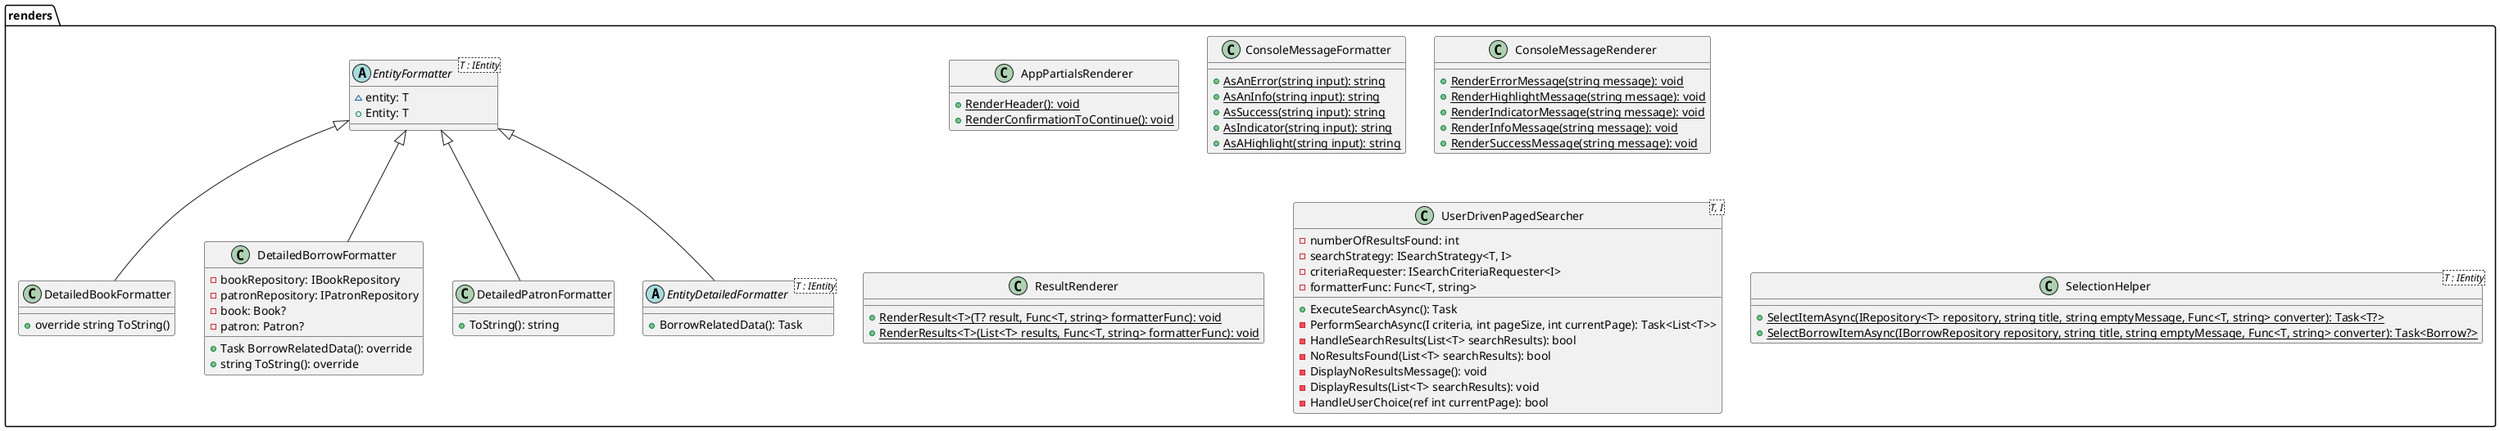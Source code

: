 @startuml
package renders {
    class AppPartialsRenderer {
        + {static} RenderHeader(): void
        + {static} RenderConfirmationToContinue(): void
    }

    class DetailedBookFormatter {
        + override string ToString()
    }

    class DetailedBorrowFormatter {
        -  bookRepository: IBookRepository
        -  patronRepository: IPatronRepository
        - book: Book?
        - patron: Patron?
        + Task BorrowRelatedData(): override
        + string ToString(): override
    }

    class DetailedPatronFormatter {
        + ToString(): string
    }

    abstract class EntityDetailedFormatter<T : IEntity> {
        + BorrowRelatedData(): Task
    }

    class ConsoleMessageFormatter {
        + {static} AsAnError(string input): string
        + {static} AsAnInfo(string input): string
        + {static} AsSuccess(string input): string
        + {static} AsIndicator(string input): string
        + {static} AsAHighlight(string input): string
    }

    class ConsoleMessageRenderer {
        + {static} RenderErrorMessage(string message): void
        + {static} RenderHighlightMessage(string message): void
        + {static} RenderIndicatorMessage(string message): void
        + {static} RenderInfoMessage(string message): void
        + {static} RenderSuccessMessage(string message): void
    }

    class ResultRenderer {
        + {static} RenderResult<T>(T? result, Func<T, string> formatterFunc): void
        + {static} RenderResults<T>(List<T> results, Func<T, string> formatterFunc): void
    }

    class UserDrivenPagedSearcher<T, I> {
        - numberOfResultsFound: int
        -  searchStrategy: ISearchStrategy<T, I>
        -  criteriaRequester: ISearchCriteriaRequester<I>
        -  formatterFunc: Func<T, string>
        +  ExecuteSearchAsync(): Task
        -  PerformSearchAsync(I criteria, int pageSize, int currentPage): Task<List<T>>
        - HandleSearchResults(List<T> searchResults): bool
        - NoResultsFound(List<T> searchResults): bool
        - DisplayNoResultsMessage(): void
        - DisplayResults(List<T> searchResults): void
        - HandleUserChoice(ref int currentPage): bool
    }

    class SelectionHelper<T : IEntity> {
        + {static} SelectItemAsync(IRepository<T> repository, string title, string emptyMessage, Func<T, string> converter): Task<T?>
        + {static} SelectBorrowItemAsync(IBorrowRepository repository, string title, string emptyMessage, Func<T, string> converter): Task<Borrow?>
    }

    abstract class EntityFormatter<T : IEntity> {
        ~ entity: T
        + Entity: T
    }
    EntityFormatter <|-- DetailedBookFormatter
    EntityFormatter <|-- DetailedBorrowFormatter
    EntityFormatter <|-- EntityDetailedFormatter
    EntityFormatter <|-- DetailedPatronFormatter

}
@enduml

